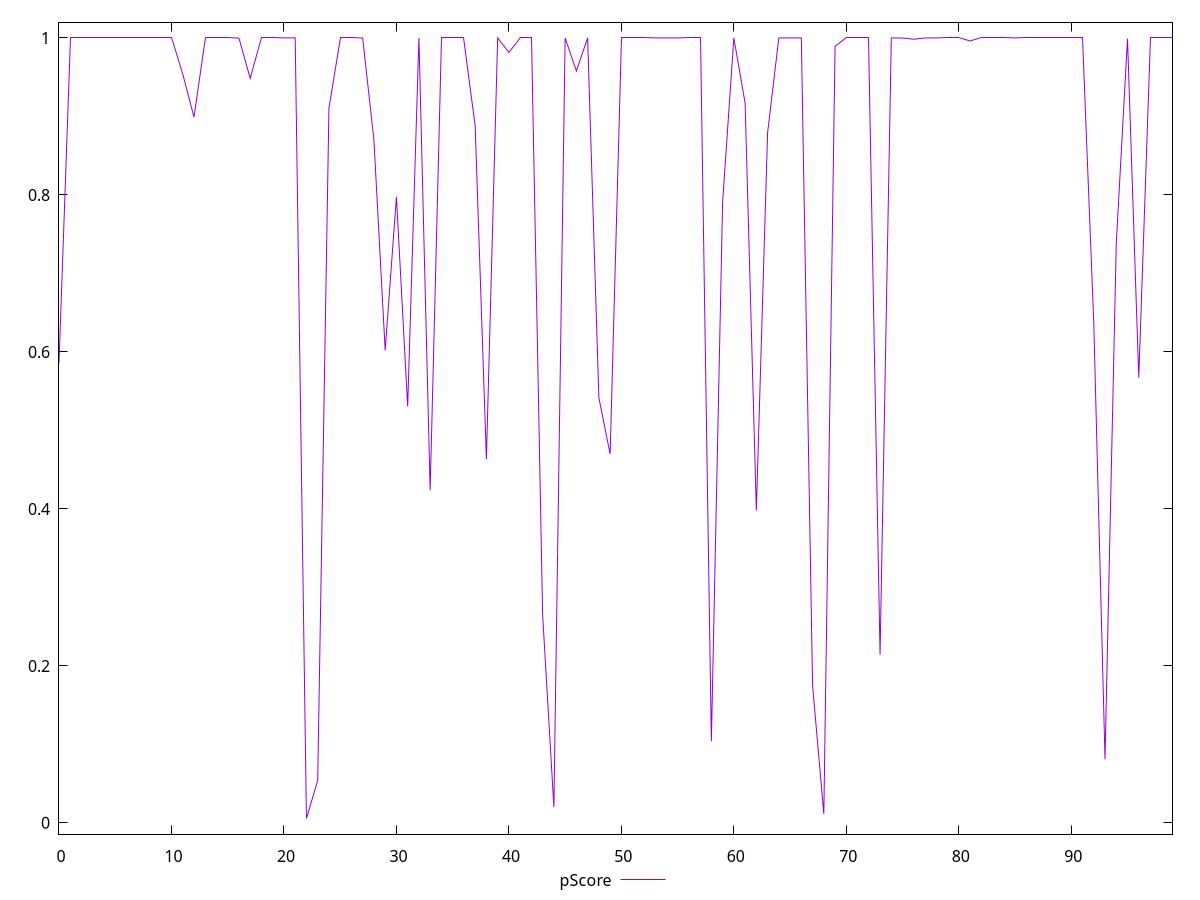 reset

$pScore <<EOF
0 0.5857846937728455
1 0.9999993380488856
2 0.9999993380488856
3 0.9999993380488856
4 0.9999993380488856
5 0.9999993380488856
6 0.9999993380488856
7 0.9999993380488856
8 0.9999993380488856
9 0.9999993380488856
10 0.9999993380488856
11 0.9542832607827845
12 0.8990485728686339
13 0.9999993380488856
14 0.9999993380488856
15 0.9999993380488856
16 0.9996958723300597
17 0.9485265338096862
18 0.9999993380488856
19 0.9999993380488856
20 0.9999890687414946
21 0.9999993380488856
22 0.005537618692164348
23 0.05401766622752269
24 0.910455065066851
25 0.9999993380488856
26 0.9999993380488856
27 0.9998058712911961
28 0.8696313038659601
29 0.601933770577689
30 0.7974136698947077
31 0.5304956312657352
32 0.9999993380488856
33 0.42361589468527255
34 0.9999993380488856
35 0.9999993380488856
36 0.9999993380488856
37 0.8882986128235628
38 0.46324068647441763
39 0.9999993380488856
40 0.9815183841433385
41 0.9999993380488856
42 0.9999993380488856
43 0.26458121249727123
44 0.020093758642759252
45 0.9999993380488856
46 0.9578956791951578
47 0.9999993380488856
48 0.541503838444912
49 0.4698588143168052
50 0.9999993380488856
51 0.9999993380488856
52 0.9999993380488856
53 0.999990330053055
54 0.9999993380488856
55 0.9999482820216465
56 0.9999993380488856
57 0.9999993380488856
58 0.10393812707409084
59 0.7904459606528309
60 0.9999745756736776
61 0.9170782424425143
62 0.3981243292595718
63 0.8791265284606579
64 0.9999993380488856
65 0.999997152528083
66 0.9999993380488856
67 0.17488898130962383
68 0.011400202794769387
69 0.9893121540178151
70 0.9999993380488856
71 0.9999993380488856
72 0.9999993380488856
73 0.21429664963385464
74 0.9999993380488856
75 0.9998123806481145
76 0.9982779530931125
77 0.9999976243567494
78 0.9999482820216465
79 0.9999993380488856
80 0.9999993380488856
81 0.9961064072503558
82 0.9999993380488856
83 0.9999993380488856
84 0.9999993380488856
85 0.9999827210186099
86 0.9999993380488856
87 0.9999993380488856
88 0.9999993380488856
89 0.9999993380488856
90 0.9999993380488856
91 0.9999993380488856
92 0.6372764856990759
93 0.08098338948232786
94 0.7380721187658701
95 0.9989044209019748
96 0.567120340536515
97 0.9999993380488856
98 0.9999993380488856
99 0.9999993380488856
EOF

set key outside below
set xrange [0:99]
set yrange [-0.01435161569497008:1.01988857243602]
set trange [-0.01435161569497008:1.01988857243602]
set terminal svg size 640, 500 enhanced background rgb 'white'
set output "report_00013_2021-02-09T12-04-24.940Z/estimated-input-latency/samples/pages+cached+noadtech/pScore/values.svg"

plot $pScore title "pScore" with line

reset
